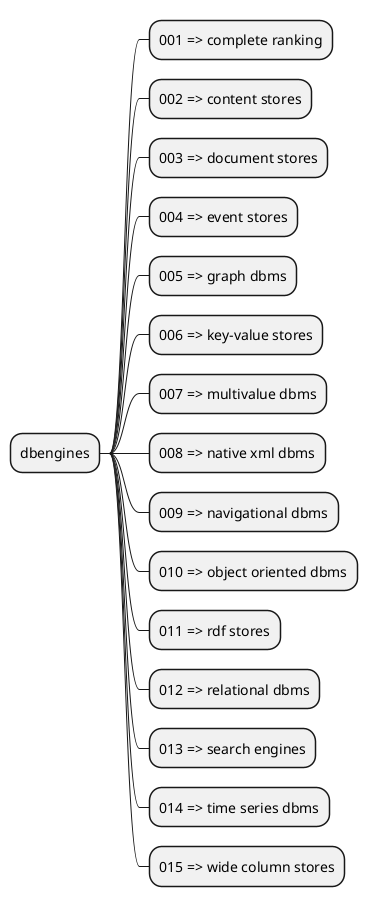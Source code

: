 @startmindmap
* dbengines
** 001 => complete ranking
** 002 => content stores
** 003 => document stores
** 004 => event stores
** 005 => graph dbms
** 006 => key-value stores
** 007 => multivalue dbms
** 008 => native xml dbms
** 009 => navigational dbms
** 010 => object oriented dbms
** 011 => rdf stores
** 012 => relational dbms
** 013 => search engines
** 014 => time series dbms
** 015 => wide column stores
@endmindmap


@startmindmap
* complete ranking
** 001
*** 001 => Oracle 
*** 002 => MySQL 
*** 003 => Microsoft SQL Server 
*** 004 => PostgreSQL 
*** 005 => MongoDB 
*** 006 => IBM Db2 
*** 007 => Redis 
*** 008 => Elasticsearch 
*** 009 => Microsoft Access
*** 010 => SQLite 
** 002
*** 011 => Cassandra 
*** 012 => MariaDB 
*** 013 => Splunk
*** 014 => Teradata 
*** 015 => Hive 
*** 016 => Solr
*** 017 => HBase
*** 018 => FileMaker
*** 019 => Amazon DynamoDB 
*** 020 => SAP Adaptive Server
** 003
*** 021 => SAP HANA 
*** 022 => Neo4j 
*** 023 => Couchbase 
*** 024 => Microsoft Azure SQL Database
*** 025 => Memcached
*** 026 => Informix
*** 027 => Microsoft Azure Cosmos DB 
*** 028 => Vertica 
*** 029 => Amazon Redshift 
*** 030 => Firebird
** 004
*** 031 => Google BigQuery 
*** 032 => CouchDB
*** 033 => Netezza
*** 034 => InfluxDB 
*** 035 => Spark SQL
*** 036 => Impala
*** 037 => MarkLogic 
*** 038 => Greenplum
*** 039 => dBASE
*** 040 => Oracle Essbase
** 005
*** 041 => Firebase Realtime Database
*** 042 => Datastax Enterprise 
*** 043 => Microsoft Azure SQL Data Warehouse
*** 044 => Hazelcast
*** 045 => Realm
*** 046 => Sphinx
*** 047 => H2
*** 048 => Interbase
*** 049 => Ehcache
*** 050 => Aerospike 
** 006
*** 051 => OrientDB
*** 052 => Amazon Aurora
*** 053 => Kdb+ 
*** 054 => Riak KV
*** 055 => Microsoft Azure Search
*** 056 => Ingres
*** 057 => SAP SQL Anywhere
*** 058 => HyperSQL
*** 059 => Derby
*** 060 => Ignite
@endmindmap


@startmindmap
* content stores
** 001 => Jackrabbit
** 002 => ModeShape
@endmindmap


@startmindmap
* document stores
** 001
*** 001 => MongoDB 
*** 002 => Amazon DynamoDB 
*** 003 => Couchbase 
*** 004 => Microsoft Azure Cosmos DB 
*** 005 => CouchDB
*** 006 => MarkLogic 
*** 007 => Firebase Realtime Database
*** 008 => OrientDB
*** 009 => RavenDB 
*** 010 => Google Cloud Datastore
** 002
*** 011 => Google Cloud Firestore
*** 012 => ArangoDB
*** 013 => RethinkDB
*** 014 => Cloudant
*** 015 => PouchDB
*** 016 => Apache Drill
*** 017 => CloudKit
*** 018 => Mnesia
*** 019 => Datameer
*** 020 => FoundationDB
** 003
*** 021 => LiteDB
*** 022 => BigchainDB
*** 023 => MapR-DB
*** 024 => InterSystems IRIS 
*** 025 => Sqrrl
*** 026 => Percona Server for MongoDB 
*** 027 => AlaSQL
*** 028 => LokiJS
*** 029 => FaunaDB 
*** 030 => YugaByte DB
** 004
*** 031 => Sequoiadb 
*** 032 => EJDB
*** 033 => NosDB
*** 034 => DensoDB
*** 035 => RaptorDB
*** 036 => SenseiDB
*** 037 => WhiteDB
*** 038 => ToroDB
*** 039 => iBoxDB
*** 040 => CortexDB
** 005
*** 041 => FinchDB
*** 042 => OrigoDB
*** 043 => Atos Standard Common Repository
*** 043 => Djondb
*** 043 => JasDB
*** 043 => JSqlDb
@endmindmap


@startmindmap
* event stores
** 001 => Event Store
** 002 => IBM Db2 Event Store
** 003 => NEventStore
@endmindmap


@startmindmap
* graph dbms
** 001
*** 001 => Neo4j 
*** 002 => Microsoft Azure Cosmos DB 
*** 003 => OrientDB
*** 004 => ArangoDB
*** 005 => Virtuoso 
*** 006 => Amazon Neptune
*** 007 => JanusGraph
*** 008 => Giraph
*** 009 => Dgraph 
*** 010 => GraphDB 
** 002
*** 011 => AllegroGraph 
*** 012 => Stardog
*** 013 => TigerGraph 
*** 014 => Sqrrl
*** 015 => Graph Engine
*** 016 => Blazegraph
*** 017 => InfiniteGraph
*** 018 => FaunaDB 
*** 019 => FlockDB
*** 020 => AgensGraph 
** 003
*** 021 => InfoGrid
*** 022 => AnzoGraph
*** 023 => HyperGraphDB
*** 024 => Sparksee
*** 025 => GRAKN.AI 
*** 026 => GraphBase
*** 027 => TinkerGraph
*** 028 => VelocityDB
*** 029 => HGraphDB
*** 030 => Memgraph 
** 004
*** 031 => DataChemist
@endmindmap


@startmindmap
* key-value stores
** 001
*** 001 => Redis 
*** 002 => Amazon DynamoDB 
*** 003 => Memcached
*** 004 => Microsoft Azure Cosmos DB 
*** 005 => Hazelcast
*** 006 => Ehcache
*** 007 => Aerospike 
*** 008 => OrientDB
*** 009 => Riak KV
*** 010 => Ignite
** 002
*** 011 => ArangoDB
*** 012 => InterSystems Caché
*** 013 => Oracle NoSQL 
*** 014 => Oracle Berkeley DB
*** 015 => LevelDB
*** 016 => RocksDB
*** 017 => Infinispan
*** 018 => Oracle Coherence
*** 019 => GridGain
*** 020 => Amazon SimpleDB
** 003
*** 021 => Geode
*** 022 => WiredTiger
*** 023 => NCache 
*** 024 => FoundationDB
*** 025 => Tarantool
*** 026 => GT.M
*** 027 => XAP
*** 028 => ZODB
*** 029 => WebSphere eXtreme Scale
*** 030 => InterSystems IRIS 
** 004
*** 031 => Tokyo Cabinet
*** 032 => BoltDB
*** 033 => Sqrrl
*** 034 => MapDB
*** 035 => Graph Engine
*** 036 => Tokyo Tyrant
*** 037 => c-treeACE 
*** 038 => Project Voldemort
*** 039 => Hibari
*** 040 => Scalaris
** 005
*** 041 => YugaByte DB
*** 042 => GridDB 
*** 043 => c-treeEDGE 
*** 044 => Kyoto Cabinet
*** 045 => STSdb
*** 046 => TayzGrid
*** 047 => Bangdb
*** 048 => JaguarDB 
*** 049 => SwayDB
*** 050 => Badger
** 006
*** 051 => LeanXcale
*** 052 => CodernityDB
*** 053 => Kyoto Tycoon
*** 054 => Elliptics
*** 055 => InfinityDB
*** 056 => ScaleOut StateServer
*** 057 => LedisDB
*** 058 => HyperLevelDB
*** 059 => Upscaledb
*** 060 => CortexDB
@endmindmap


@startmindmap
* multivalue dbms
** 001 => Adabas
** 002 => UniData,UniVerse
** 003 => jBASE 
** 004 => Model 204
** 005 => D3
** 006 => SciDB
** 007 => OpenInsight
** 008 => Northgate Reality
** 009 => Rasdaman
** 010 => OpenQM
@endmindmap


@startmindmap
* native xml dbms
** 001 => MarkLogic 
** 002 => Virtuoso 
** 003 => Oracle Berkeley DB
** 004 => BaseX
** 005 => Sedna
** 006 => eXist-db
** 007 => searchxml
@endmindmap


@startmindmap
* navigational dbms
** 001 => IMS
** 002 => IDMS
@endmindmap


@startmindmap
* object oriented dbms
** 001 => InterSystems Caché
** 002 => Versant Object Database
** 003 => Db4o
** 004 => ObjectStore
** 005 => Matisse
** 006 => Objectivity/DB
** 007 => ObjectDB
** 008 => GemStone/S
** 009 => InterSystems IRIS 
** 010 => ObjectBox
** 011 => Perst
** 012 => Jade
** 013 => Starcounter
** 014 => Eloquera
** 015 => WakandaDB
** 016 => VelocityDB
** 017 => Versant FastObjects
** 018 => Siaqodb
** 019 => OrigoDB
** 020 => JSqlDb
@endmindmap


@startmindmap
* rdf stores
** 001 => MarkLogic 
** 002 => Virtuoso 
** 003 => Apache Jena - TDB
** 004 => Amazon Neptune
** 005 => GraphDB 
** 006 => AllegroGraph 
** 007 => Stardog
** 008 => Blazegraph
** 009 => Algebraix
** 010 => Redland
** 011 => RDF4J
** 012 => 4store
** 013 => CubicWeb
** 014 => RedStore
** 015 => Mulgara
** 016 => Strabon
** 017 => BrightstarDB
** 018 => Dydra
** 019 => SparkleDB
@endmindmap


@startmindmap
* relational dbms
** 001
*** 001 => Oracle 
*** 002 => MySQL 
*** 003 => Microsoft SQL Server 
*** 004 => PostgreSQL 
*** 005 => IBM Db2 
*** 006 => Microsoft Access
*** 007 => SQLite 
*** 008 => MariaDB 
*** 009 => Teradata 
*** 010 => Hive 
** 002
*** 011 => FileMaker
*** 012 => SAP Adaptive Server
*** 013 => SAP HANA 
*** 014 => Microsoft Azure SQL Database
*** 015 => Informix
*** 016 => Vertica 
*** 017 => Amazon Redshift 
*** 018 => Firebird
*** 019 => Google BigQuery 
*** 020 => Netezza
** 003
*** 021 => Spark SQL
*** 022 => Impala
*** 023 => Greenplum
*** 024 => dBASE
*** 025 => Oracle Essbase
*** 026 => Microsoft Azure SQL Data Warehouse
*** 027 => Realm
*** 028 => H2
*** 029 => Interbase
*** 030 => Amazon Aurora
** 004
*** 031 => Ingres
*** 032 => SAP SQL Anywhere
*** 033 => HyperSQL
*** 034 => Derby
*** 035 => Ignite
*** 036 => SAP IQ
*** 037 => Presto
*** 038 => MaxDB
*** 039 => OpenEdge
*** 040 => MemSQL 
** 005
*** 041 => Virtuoso 
*** 042 => Snowflake 
*** 043 => InterSystems Caché
*** 044 => TimesTen 
*** 045 => SAP Advantage Database Server
*** 046 => Apache Drill
*** 047 => Percona Server for MySQL 
*** 048 => OmniSci 
*** 049 => ClickHouse
*** 050 => 4D
** 006
*** 051 => CockroachDB
*** 052 => GridGain
*** 053 => EnterpriseDB 
*** 054 => EXASOL
*** 055 => VoltDB
*** 056 => Google Cloud Spanner 
*** 057 => Datomic
*** 058 => IBM Db2 warehouse
*** 059 => MonetDB 
*** 060 => Red Brick
@endmindmap


@startmindmap
* search engines
** 001 => Elasticsearch 
** 002 => Splunk
** 003 => Solr
** 004 => MarkLogic 
** 005 => Sphinx
** 006 => Microsoft Azure Search
** 007 => Algolia
** 008 => Google Search Appliance
** 009 => Amazon CloudSearch
** 010 => Xapian
** 011 => CrateDB 
** 012 => SearchBlox
** 013 => Manticore Search
** 014 => DBSight
** 015 => searchxml
** 016 => Exorbyte
** 017 => FinchDB
** 018 => Indica
@endmindmap


@startmindmap
* time series dbms
** 001 => InfluxDB 
** 002 => Kdb+ 
** 003 => Graphite
** 004 => Prometheus
** 005 => RRDtool
** 006 => OpenTSDB
** 007 => Druid
** 008 => TimescaleDB 
** 009 => KairosDB
** 010 => eXtremeDB 
** 011 => FaunaDB 
** 012 => Amazon Timestream
** 013 => GridDB 
** 014 => Heroic
** 015 => IBM Db2 Event Store
** 016 => Riak TS
** 017 => Axibase
** 018 => Warp 10
** 019 => Hawkular Metrics
** 020 => Quasardb 
** 021 => Blueflood
** 022 => TempoIQ
** 023 => SiriDB
** 024 => IRONdb 
** 025 => Machbase
** 026 => DolphinDB
** 027 => Newts
** 028 => SiteWhere
** 028 => VictoriaMetrics
** 028 => Yanza
@endmindmap


@startmindmap
* wide column stores
** 001 => Cassandra 
** 002 => HBase
** 003 => Microsoft Azure Cosmos DB 
** 004 => Datastax Enterprise 
** 005 => Microsoft Azure Table Storage
** 006 => Accumulo
** 007 => Google Cloud Bigtable 
** 008 => ScyllaDB 
** 009 => MapR-DB
** 010 => Sqrrl
** 011 => YugaByte DB
** 012 => Alibaba Cloud Table Store
@endmindmap

